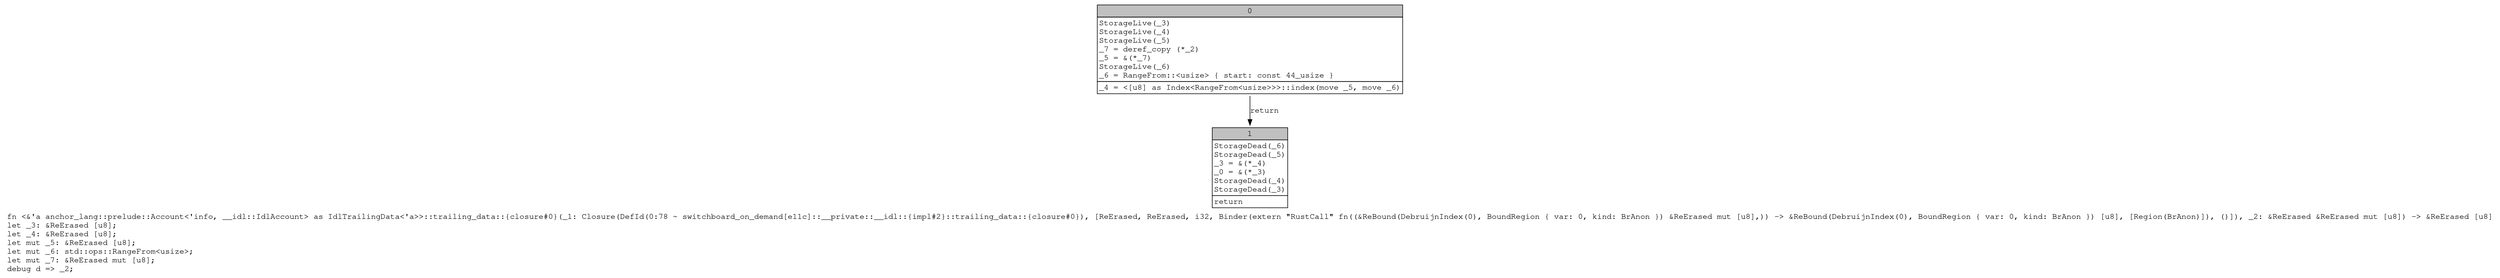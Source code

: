 digraph Mir_0_78 {
    graph [fontname="Courier, monospace"];
    node [fontname="Courier, monospace"];
    edge [fontname="Courier, monospace"];
    label=<fn &lt;&amp;'a anchor_lang::prelude::Account&lt;'info, __idl::IdlAccount&gt; as IdlTrailingData&lt;'a&gt;&gt;::trailing_data::{closure#0}(_1: Closure(DefId(0:78 ~ switchboard_on_demand[e11c]::__private::__idl::{impl#2}::trailing_data::{closure#0}), [ReErased, ReErased, i32, Binder(extern &quot;RustCall&quot; fn((&amp;ReBound(DebruijnIndex(0), BoundRegion { var: 0, kind: BrAnon }) &amp;ReErased mut [u8],)) -&gt; &amp;ReBound(DebruijnIndex(0), BoundRegion { var: 0, kind: BrAnon }) [u8], [Region(BrAnon)]), ()]), _2: &amp;ReErased &amp;ReErased mut [u8]) -&gt; &amp;ReErased [u8]<br align="left"/>let _3: &amp;ReErased [u8];<br align="left"/>let _4: &amp;ReErased [u8];<br align="left"/>let mut _5: &amp;ReErased [u8];<br align="left"/>let mut _6: std::ops::RangeFrom&lt;usize&gt;;<br align="left"/>let mut _7: &amp;ReErased mut [u8];<br align="left"/>debug d =&gt; _2;<br align="left"/>>;
    bb0__0_78 [shape="none", label=<<table border="0" cellborder="1" cellspacing="0"><tr><td bgcolor="gray" align="center" colspan="1">0</td></tr><tr><td align="left" balign="left">StorageLive(_3)<br/>StorageLive(_4)<br/>StorageLive(_5)<br/>_7 = deref_copy (*_2)<br/>_5 = &amp;(*_7)<br/>StorageLive(_6)<br/>_6 = RangeFrom::&lt;usize&gt; { start: const 44_usize }<br/></td></tr><tr><td align="left">_4 = &lt;[u8] as Index&lt;RangeFrom&lt;usize&gt;&gt;&gt;::index(move _5, move _6)</td></tr></table>>];
    bb1__0_78 [shape="none", label=<<table border="0" cellborder="1" cellspacing="0"><tr><td bgcolor="gray" align="center" colspan="1">1</td></tr><tr><td align="left" balign="left">StorageDead(_6)<br/>StorageDead(_5)<br/>_3 = &amp;(*_4)<br/>_0 = &amp;(*_3)<br/>StorageDead(_4)<br/>StorageDead(_3)<br/></td></tr><tr><td align="left">return</td></tr></table>>];
    bb0__0_78 -> bb1__0_78 [label="return"];
}
